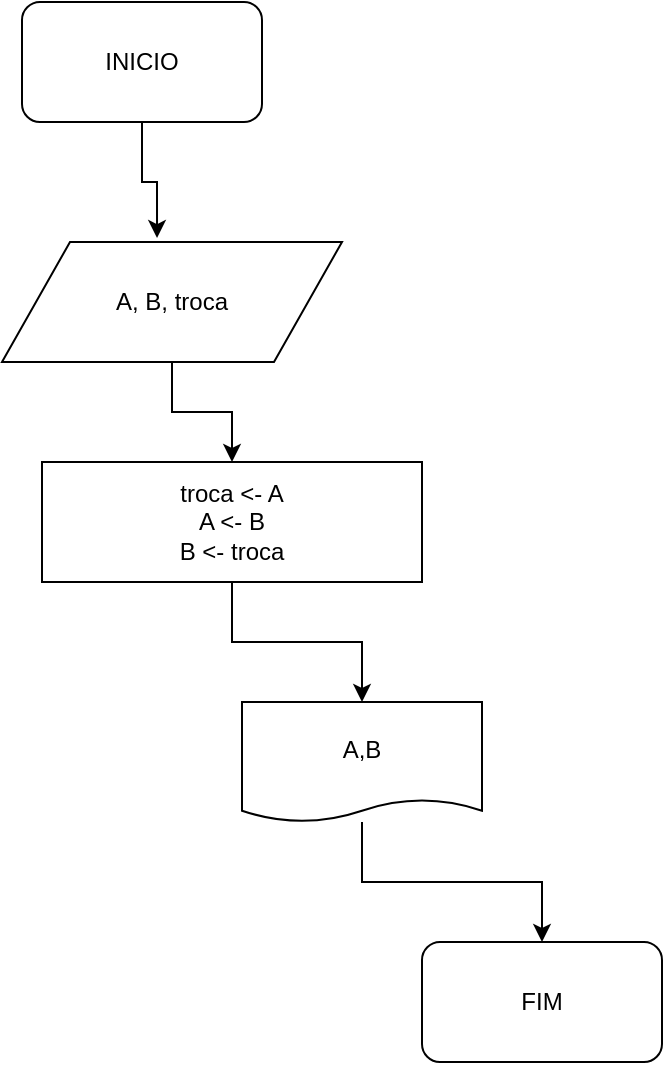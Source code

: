 <mxfile version="12.7.9" type="device"><diagram id="2syMuWRLKzmXDsxIVoSC" name="Página-1"><mxGraphModel dx="868" dy="401" grid="1" gridSize="10" guides="1" tooltips="1" connect="1" arrows="1" fold="1" page="1" pageScale="1" pageWidth="827" pageHeight="1169" math="0" shadow="0"><root><mxCell id="0"/><mxCell id="1" parent="0"/><mxCell id="SUKj59cW1T7msNN4tJ7_-4" style="edgeStyle=orthogonalEdgeStyle;rounded=0;orthogonalLoop=1;jettySize=auto;html=1;entryX=0.456;entryY=-0.033;entryDx=0;entryDy=0;entryPerimeter=0;" parent="1" source="SUKj59cW1T7msNN4tJ7_-1" target="SUKj59cW1T7msNN4tJ7_-3" edge="1"><mxGeometry relative="1" as="geometry"/></mxCell><mxCell id="SUKj59cW1T7msNN4tJ7_-1" value="INICIO" style="rounded=1;whiteSpace=wrap;html=1;" parent="1" vertex="1"><mxGeometry x="220" y="20" width="120" height="60" as="geometry"/></mxCell><mxCell id="SUKj59cW1T7msNN4tJ7_-6" style="edgeStyle=orthogonalEdgeStyle;rounded=0;orthogonalLoop=1;jettySize=auto;html=1;entryX=0.5;entryY=0;entryDx=0;entryDy=0;" parent="1" source="SUKj59cW1T7msNN4tJ7_-3" target="SUKj59cW1T7msNN4tJ7_-5" edge="1"><mxGeometry relative="1" as="geometry"/></mxCell><mxCell id="SUKj59cW1T7msNN4tJ7_-3" value="A, B, troca" style="shape=parallelogram;perimeter=parallelogramPerimeter;whiteSpace=wrap;html=1;" parent="1" vertex="1"><mxGeometry x="210" y="140" width="170" height="60" as="geometry"/></mxCell><mxCell id="SUKj59cW1T7msNN4tJ7_-8" style="edgeStyle=orthogonalEdgeStyle;rounded=0;orthogonalLoop=1;jettySize=auto;html=1;entryX=0.5;entryY=0;entryDx=0;entryDy=0;" parent="1" source="SUKj59cW1T7msNN4tJ7_-5" target="SUKj59cW1T7msNN4tJ7_-7" edge="1"><mxGeometry relative="1" as="geometry"/></mxCell><mxCell id="SUKj59cW1T7msNN4tJ7_-5" value="&lt;div&gt;troca &amp;lt;- A&lt;/div&gt;&lt;div&gt;A &amp;lt;- B&lt;/div&gt;&lt;div&gt;B &amp;lt;- troca&lt;/div&gt;" style="rounded=0;whiteSpace=wrap;html=1;" parent="1" vertex="1"><mxGeometry x="230" y="250" width="190" height="60" as="geometry"/></mxCell><mxCell id="SUKj59cW1T7msNN4tJ7_-10" style="edgeStyle=orthogonalEdgeStyle;rounded=0;orthogonalLoop=1;jettySize=auto;html=1;entryX=0.5;entryY=0;entryDx=0;entryDy=0;" parent="1" source="SUKj59cW1T7msNN4tJ7_-7" target="SUKj59cW1T7msNN4tJ7_-9" edge="1"><mxGeometry relative="1" as="geometry"/></mxCell><mxCell id="SUKj59cW1T7msNN4tJ7_-7" value="A,B" style="shape=document;whiteSpace=wrap;html=1;boundedLbl=1;size=0.188;" parent="1" vertex="1"><mxGeometry x="330" y="370" width="120" height="60" as="geometry"/></mxCell><mxCell id="SUKj59cW1T7msNN4tJ7_-9" value="FIM" style="rounded=1;whiteSpace=wrap;html=1;" parent="1" vertex="1"><mxGeometry x="420" y="490" width="120" height="60" as="geometry"/></mxCell></root></mxGraphModel></diagram></mxfile>